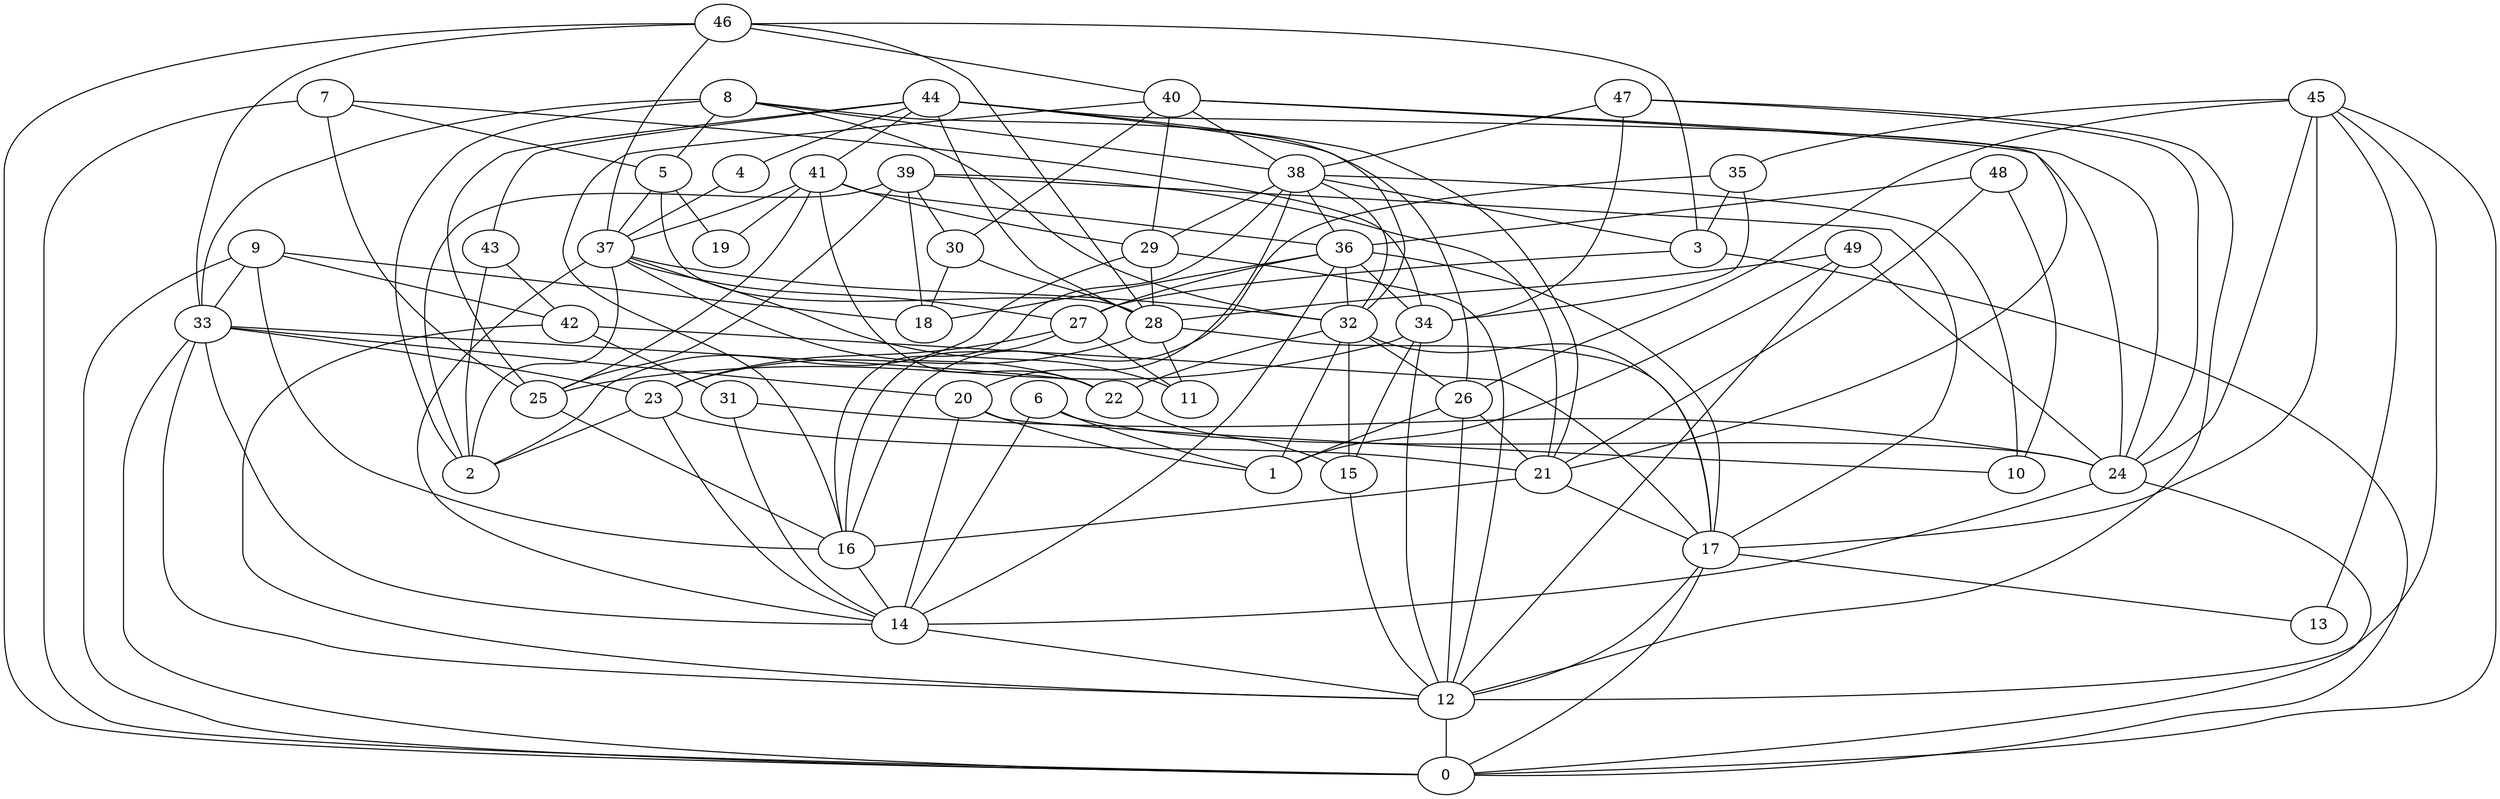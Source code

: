 digraph GG_graph {

subgraph G_graph {
edge [color = black]
"4" -> "37" [dir = none]
"9" -> "42" [dir = none]
"8" -> "26" [dir = none]
"8" -> "5" [dir = none]
"43" -> "42" [dir = none]
"29" -> "12" [dir = none]
"5" -> "19" [dir = none]
"5" -> "28" [dir = none]
"38" -> "32" [dir = none]
"7" -> "34" [dir = none]
"44" -> "24" [dir = none]
"42" -> "31" [dir = none]
"42" -> "12" [dir = none]
"49" -> "28" [dir = none]
"39" -> "25" [dir = none]
"39" -> "30" [dir = none]
"39" -> "2" [dir = none]
"20" -> "1" [dir = none]
"37" -> "32" [dir = none]
"37" -> "27" [dir = none]
"37" -> "2" [dir = none]
"48" -> "10" [dir = none]
"48" -> "21" [dir = none]
"41" -> "37" [dir = none]
"28" -> "23" [dir = none]
"46" -> "3" [dir = none]
"46" -> "33" [dir = none]
"21" -> "17" [dir = none]
"23" -> "14" [dir = none]
"23" -> "21" [dir = none]
"23" -> "2" [dir = none]
"33" -> "12" [dir = none]
"33" -> "20" [dir = none]
"33" -> "23" [dir = none]
"32" -> "22" [dir = none]
"32" -> "15" [dir = none]
"25" -> "16" [dir = none]
"36" -> "18" [dir = none]
"36" -> "17" [dir = none]
"47" -> "12" [dir = none]
"27" -> "11" [dir = none]
"17" -> "13" [dir = none]
"40" -> "21" [dir = none]
"34" -> "15" [dir = none]
"6" -> "24" [dir = none]
"45" -> "0" [dir = none]
"45" -> "24" [dir = none]
"45" -> "35" [dir = none]
"45" -> "13" [dir = none]
"34" -> "12" [dir = none]
"21" -> "16" [dir = none]
"30" -> "18" [dir = none]
"44" -> "28" [dir = none]
"7" -> "0" [dir = none]
"3" -> "0" [dir = none]
"22" -> "15" [dir = none]
"6" -> "1" [dir = none]
"30" -> "28" [dir = none]
"33" -> "0" [dir = none]
"40" -> "30" [dir = none]
"28" -> "11" [dir = none]
"26" -> "1" [dir = none]
"45" -> "17" [dir = none]
"8" -> "32" [dir = none]
"8" -> "38" [dir = none]
"26" -> "21" [dir = none]
"37" -> "14" [dir = none]
"37" -> "22" [dir = none]
"37" -> "11" [dir = none]
"47" -> "24" [dir = none]
"20" -> "14" [dir = none]
"6" -> "14" [dir = none]
"41" -> "29" [dir = none]
"45" -> "26" [dir = none]
"36" -> "27" [dir = none]
"32" -> "1" [dir = none]
"9" -> "18" [dir = none]
"24" -> "0" [dir = none]
"8" -> "33" [dir = none]
"44" -> "41" [dir = none]
"41" -> "22" [dir = none]
"46" -> "37" [dir = none]
"20" -> "10" [dir = none]
"24" -> "14" [dir = none]
"40" -> "38" [dir = none]
"17" -> "12" [dir = none]
"40" -> "24" [dir = none]
"39" -> "21" [dir = none]
"9" -> "0" [dir = none]
"35" -> "34" [dir = none]
"33" -> "14" [dir = none]
"8" -> "2" [dir = none]
"12" -> "0" [dir = none]
"38" -> "29" [dir = none]
"48" -> "36" [dir = none]
"46" -> "0" [dir = none]
"38" -> "20" [dir = none]
"44" -> "32" [dir = none]
"27" -> "16" [dir = none]
"44" -> "4" [dir = none]
"41" -> "25" [dir = none]
"35" -> "16" [dir = none]
"46" -> "40" [dir = none]
"42" -> "17" [dir = none]
"29" -> "2" [dir = none]
"26" -> "12" [dir = none]
"39" -> "17" [dir = none]
"3" -> "27" [dir = none]
"40" -> "29" [dir = none]
"38" -> "16" [dir = none]
"34" -> "25" [dir = none]
"31" -> "24" [dir = none]
"41" -> "19" [dir = none]
"44" -> "43" [dir = none]
"32" -> "26" [dir = none]
"49" -> "12" [dir = none]
"15" -> "12" [dir = none]
"28" -> "17" [dir = none]
"39" -> "18" [dir = none]
"36" -> "34" [dir = none]
"7" -> "5" [dir = none]
"29" -> "28" [dir = none]
"49" -> "24" [dir = none]
"36" -> "32" [dir = none]
"5" -> "37" [dir = none]
"36" -> "14" [dir = none]
"44" -> "21" [dir = none]
"32" -> "17" [dir = none]
"17" -> "0" [dir = none]
"27" -> "23" [dir = none]
"41" -> "36" [dir = none]
"47" -> "34" [dir = none]
"46" -> "28" [dir = none]
"49" -> "1" [dir = none]
"31" -> "14" [dir = none]
"33" -> "22" [dir = none]
"7" -> "25" [dir = none]
"14" -> "12" [dir = none]
"38" -> "36" [dir = none]
"45" -> "12" [dir = none]
"38" -> "3" [dir = none]
"9" -> "16" [dir = none]
"43" -> "2" [dir = none]
"16" -> "14" [dir = none]
"9" -> "33" [dir = none]
"44" -> "25" [dir = none]
"47" -> "38" [dir = none]
"40" -> "16" [dir = none]
"38" -> "10" [dir = none]
"35" -> "3" [dir = none]
}

}
